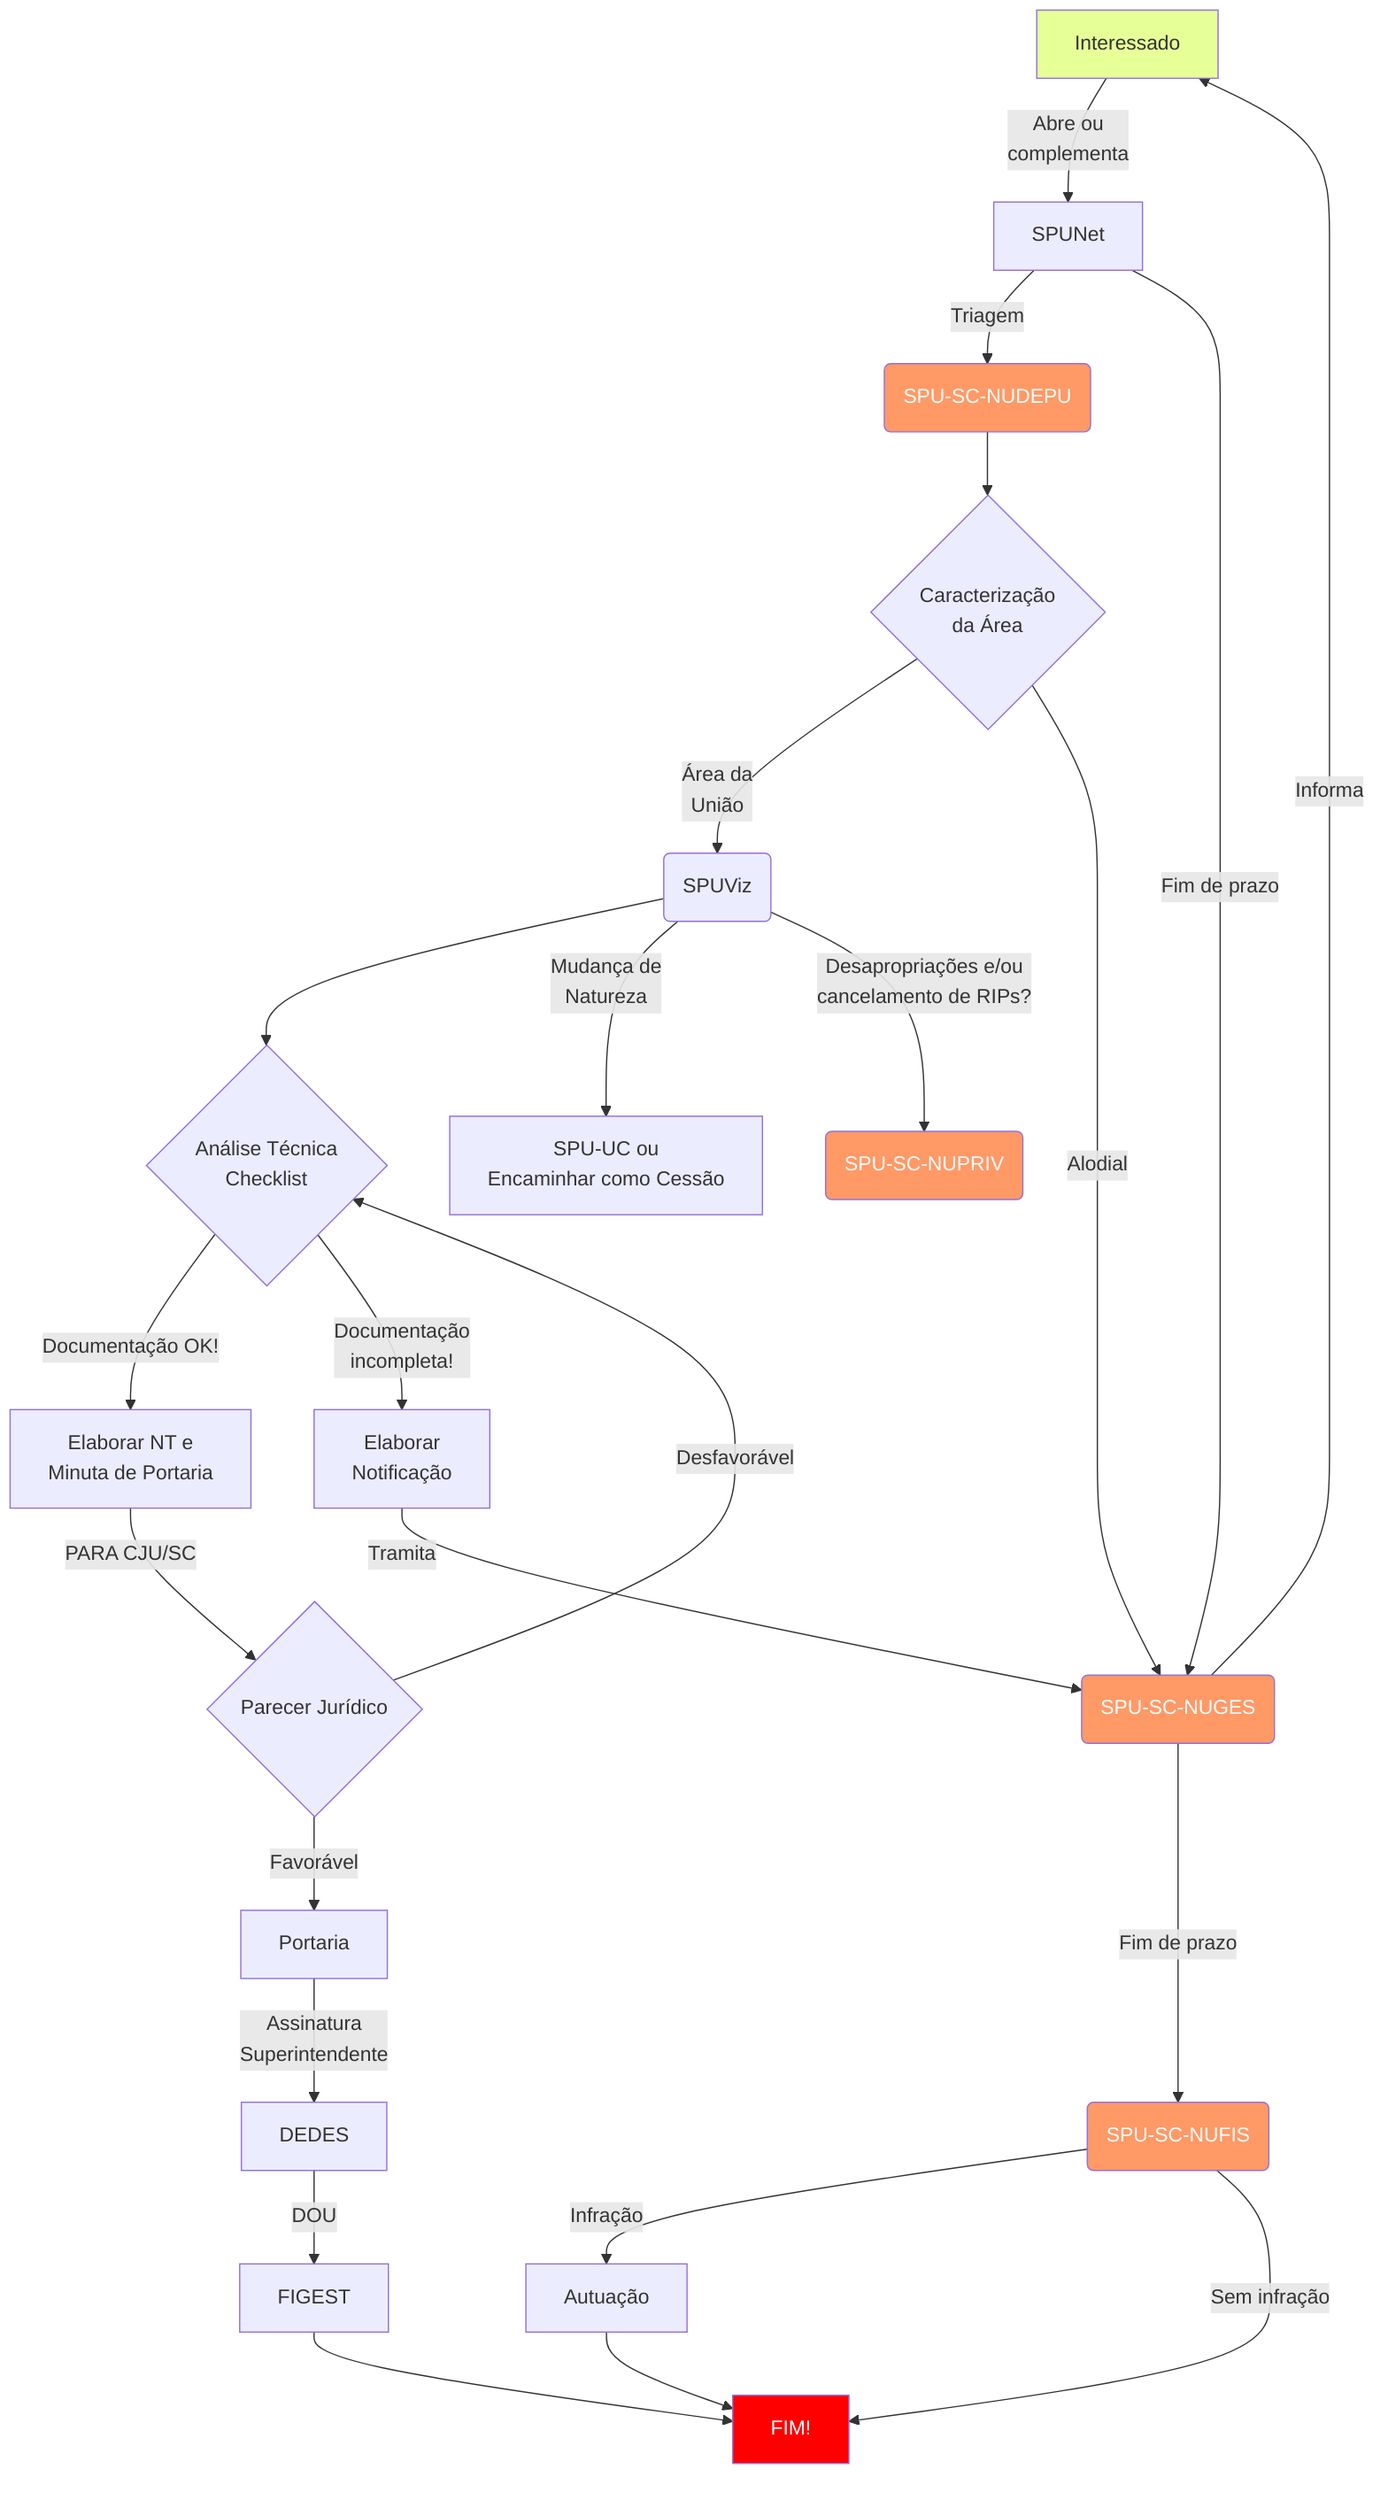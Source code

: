 graph TD
  id1[Interessado] -->|Abre ou <br> complementa| A[SPUNet]
  A -->|Triagem| B(SPU-SC-NUDEPU)
  B --> C{Caracterização <br> da Área}
  C -->|Área da <br> União| T(SPUViz)
  T --> D{Análise Técnica<br>Checklist}
  C -->|Alodial| N(SPU-SC-NUGES)
  T -->|Mudança de <br> Natureza| R[SPU-UC ou <br> Encaminhar como Cessão]
  D -->|Documentação OK!| E[Elaborar NT e <br> Minuta de Portaria]
  D -->|Documentação <br> incompleta!| M[Elaborar <br> Notificação]
  T -->|Desapropriações e/ou <br> cancelamento de RIPs?| S(SPU-SC-NUPRIV)
  M -->|Tramita| N
  N -->|Informa| id1
  A -->|Fim de prazo| N
  N -->|Fim de prazo| P(SPU-SC-NUFIS)
  P -->|Infração| Q[Autuação]
  P -->|Sem infração| F
  Q --> F
  E -->|PARA CJU/SC| I{Parecer Jurídico}
  I -->|Favorável| J[Portaria]
  J -->|Assinatura <br> Superintendente| K[DEDES]
  I -->|Desfavorável| D
  K -->|DOU| L[FIGEST]
  L --> F[FIM!]
  class B,N,P,S nucleos;
  classDef nucleos fill:#f96,color:#fff;
  class id1 inter;
  classDef inter fill:#e6ff97;
  class F fim;
  classDef fim fill:red,color:#fff;